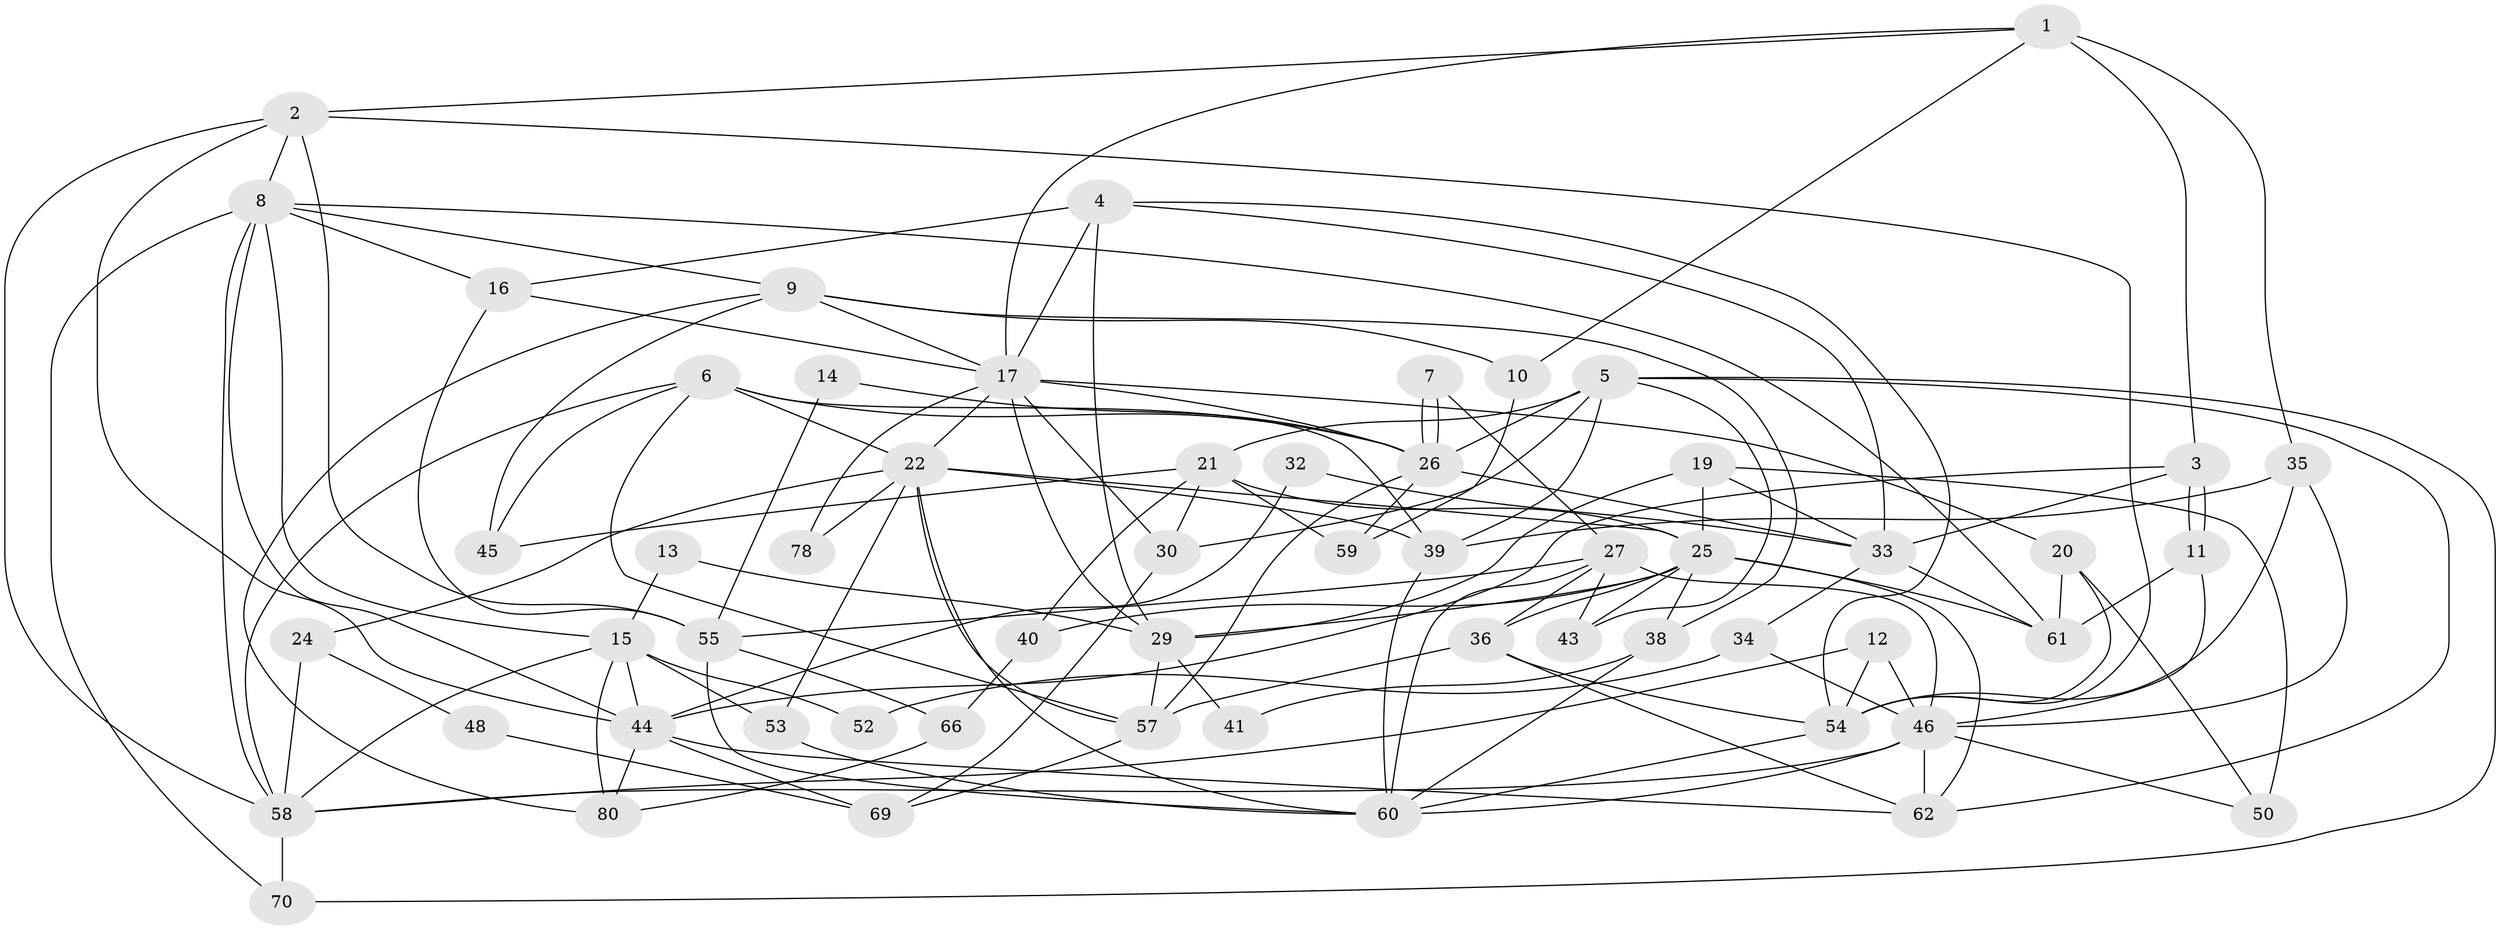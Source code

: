 // original degree distribution, {4: 0.25287356321839083, 5: 0.16091954022988506, 3: 0.27586206896551724, 2: 0.13793103448275862, 6: 0.12643678160919541, 7: 0.04597701149425287}
// Generated by graph-tools (version 1.1) at 2025/11/02/27/25 16:11:23]
// undirected, 57 vertices, 140 edges
graph export_dot {
graph [start="1"]
  node [color=gray90,style=filled];
  1 [super="+31"];
  2 [super="+63"];
  3 [super="+77"];
  4 [super="+73"];
  5 [super="+37"];
  6 [super="+74"];
  7;
  8 [super="+71"];
  9 [super="+28"];
  10;
  11;
  12 [super="+47"];
  13;
  14;
  15 [super="+87"];
  16 [super="+23"];
  17 [super="+18"];
  19;
  20;
  21 [super="+49"];
  22 [super="+85"];
  24;
  25 [super="+56"];
  26 [super="+42"];
  27 [super="+65"];
  29 [super="+83"];
  30 [super="+76"];
  32;
  33 [super="+72"];
  34;
  35;
  36 [super="+51"];
  38;
  39 [super="+79"];
  40;
  41;
  43;
  44 [super="+68"];
  45;
  46 [super="+81"];
  48;
  50;
  52;
  53;
  54 [super="+75"];
  55 [super="+86"];
  57 [super="+82"];
  58 [super="+84"];
  59;
  60 [super="+64"];
  61;
  62 [super="+67"];
  66;
  69;
  70;
  78;
  80;
  1 -- 2;
  1 -- 35;
  1 -- 10;
  1 -- 17;
  1 -- 3;
  2 -- 55;
  2 -- 44;
  2 -- 58;
  2 -- 54;
  2 -- 8;
  3 -- 11;
  3 -- 11;
  3 -- 44;
  3 -- 33 [weight=2];
  4 -- 17;
  4 -- 16;
  4 -- 33;
  4 -- 29;
  4 -- 54;
  5 -- 30;
  5 -- 21;
  5 -- 70;
  5 -- 39;
  5 -- 43;
  5 -- 62;
  5 -- 26;
  6 -- 45;
  6 -- 39;
  6 -- 22;
  6 -- 57;
  6 -- 26;
  6 -- 58;
  7 -- 26;
  7 -- 26;
  7 -- 27;
  8 -- 61;
  8 -- 9;
  8 -- 16;
  8 -- 70;
  8 -- 58;
  8 -- 44;
  8 -- 15;
  9 -- 80;
  9 -- 10;
  9 -- 45;
  9 -- 38;
  9 -- 17;
  10 -- 59;
  11 -- 61;
  11 -- 46;
  12 -- 54;
  12 -- 46;
  12 -- 58;
  13 -- 15;
  13 -- 29;
  14 -- 26;
  14 -- 55;
  15 -- 44;
  15 -- 53;
  15 -- 52;
  15 -- 80;
  15 -- 58;
  16 -- 17;
  16 -- 55;
  17 -- 20;
  17 -- 78;
  17 -- 22;
  17 -- 29;
  17 -- 26;
  17 -- 30;
  19 -- 33;
  19 -- 50;
  19 -- 25;
  19 -- 29;
  20 -- 61;
  20 -- 50;
  20 -- 54;
  21 -- 30;
  21 -- 40;
  21 -- 25;
  21 -- 59;
  21 -- 45;
  22 -- 24;
  22 -- 53;
  22 -- 57;
  22 -- 78;
  22 -- 60;
  22 -- 25;
  22 -- 39;
  24 -- 58;
  24 -- 48;
  25 -- 38;
  25 -- 61;
  25 -- 36;
  25 -- 40;
  25 -- 43;
  25 -- 29;
  25 -- 62;
  26 -- 59;
  26 -- 57;
  26 -- 33 [weight=2];
  27 -- 43;
  27 -- 55;
  27 -- 60;
  27 -- 36;
  27 -- 46;
  29 -- 41;
  29 -- 57;
  30 -- 69;
  32 -- 33;
  32 -- 44;
  33 -- 34 [weight=2];
  33 -- 61;
  34 -- 52;
  34 -- 46;
  35 -- 46;
  35 -- 54;
  35 -- 39;
  36 -- 54;
  36 -- 57;
  36 -- 62;
  38 -- 60;
  38 -- 41;
  39 -- 60;
  40 -- 66;
  44 -- 69;
  44 -- 80;
  44 -- 62;
  46 -- 62;
  46 -- 50;
  46 -- 58;
  46 -- 60;
  48 -- 69;
  53 -- 60;
  54 -- 60;
  55 -- 66;
  55 -- 60;
  57 -- 69;
  58 -- 70;
  66 -- 80;
}
